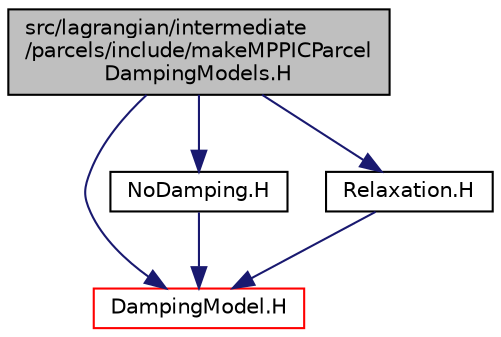 digraph "src/lagrangian/intermediate/parcels/include/makeMPPICParcelDampingModels.H"
{
  bgcolor="transparent";
  edge [fontname="Helvetica",fontsize="10",labelfontname="Helvetica",labelfontsize="10"];
  node [fontname="Helvetica",fontsize="10",shape=record];
  Node1 [label="src/lagrangian/intermediate\l/parcels/include/makeMPPICParcel\lDampingModels.H",height=0.2,width=0.4,color="black", fillcolor="grey75", style="filled", fontcolor="black"];
  Node1 -> Node2 [color="midnightblue",fontsize="10",style="solid",fontname="Helvetica"];
  Node2 [label="DampingModel.H",height=0.2,width=0.4,color="red",URL="$a06789.html"];
  Node1 -> Node3 [color="midnightblue",fontsize="10",style="solid",fontname="Helvetica"];
  Node3 [label="NoDamping.H",height=0.2,width=0.4,color="black",URL="$a06791.html"];
  Node3 -> Node2 [color="midnightblue",fontsize="10",style="solid",fontname="Helvetica"];
  Node1 -> Node4 [color="midnightblue",fontsize="10",style="solid",fontname="Helvetica"];
  Node4 [label="Relaxation.H",height=0.2,width=0.4,color="black",URL="$a06793.html"];
  Node4 -> Node2 [color="midnightblue",fontsize="10",style="solid",fontname="Helvetica"];
}
